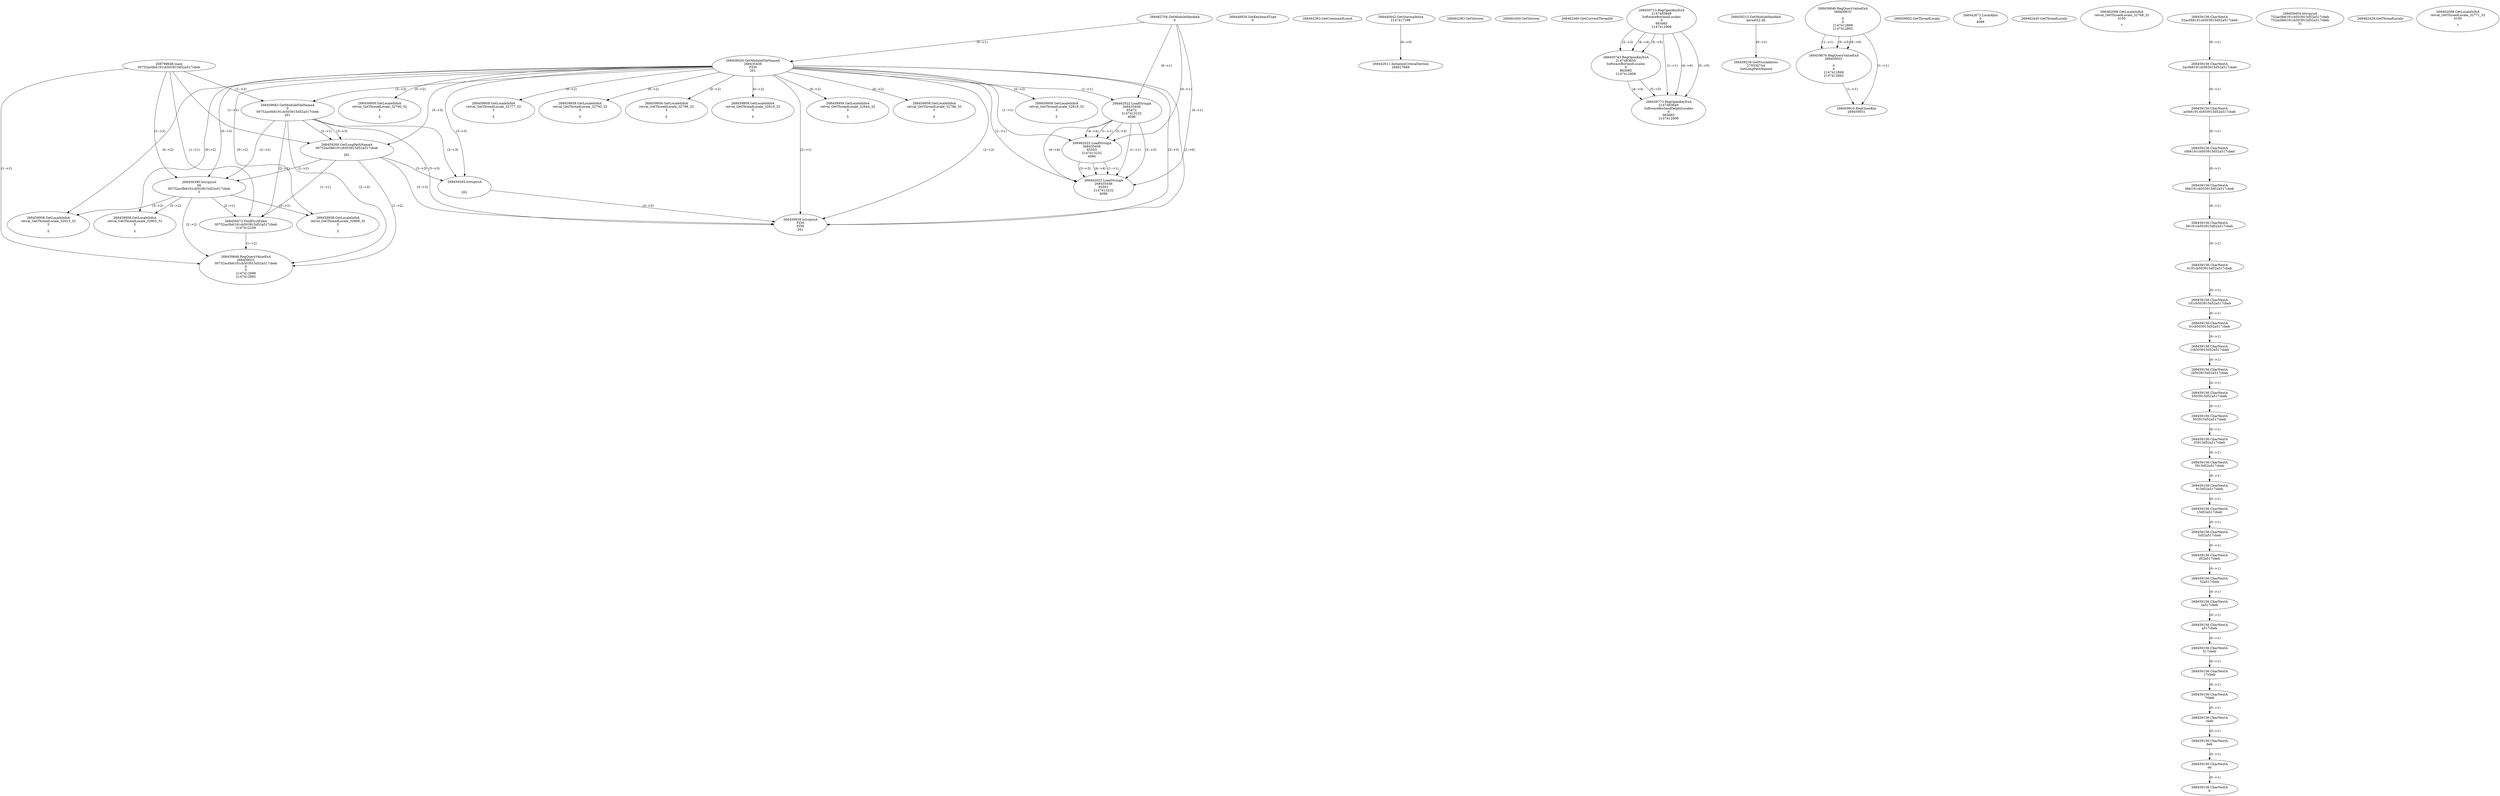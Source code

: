 // Global SCDG with merge call
digraph {
	0 [label="268798648.main
00752ac0b6191cb503915d52a517cbeb"]
	1 [label="268462704.GetModuleHandleA
0"]
	2 [label="268448929.GetKeyboardType
0"]
	3 [label="268462363.GetCommandLineA
"]
	4 [label="268440442.GetStartupInfoA
2147417296"]
	5 [label="268462383.GetVersion
"]
	6 [label="268462400.GetVersion
"]
	7 [label="268462460.GetCurrentThreadId
"]
	8 [label="268459026.GetModuleFileNameA
268435456
PZM
261"]
	1 -> 8 [label="(0-->1)"]
	9 [label="268459683.GetModuleFileNameA
0
00752ac0b6191cb503915d52a517cbeb
261"]
	0 -> 9 [label="(1-->2)"]
	8 -> 9 [label="(3-->3)"]
	10 [label="268459713.RegOpenKeyExA
2147483649
Software\Borland\Locales
0
983065
2147412908"]
	11 [label="268459743.RegOpenKeyExA
2147483650
Software\Borland\Locales
0
983065
2147412908"]
	10 -> 11 [label="(2-->2)"]
	10 -> 11 [label="(4-->4)"]
	10 -> 11 [label="(5-->5)"]
	12 [label="268459213.GetModuleHandleA
kernel32.dll"]
	13 [label="268459230.GetProcAddress
270536744
GetLongPathNameA"]
	12 -> 13 [label="(0-->1)"]
	14 [label="268459260.GetLongPathNameA
00752ac0b6191cb503915d52a517cbeb

261"]
	0 -> 14 [label="(1-->1)"]
	9 -> 14 [label="(2-->1)"]
	8 -> 14 [label="(3-->3)"]
	9 -> 14 [label="(3-->3)"]
	15 [label="268459282.lstrcpynA


261"]
	8 -> 15 [label="(3-->3)"]
	9 -> 15 [label="(3-->3)"]
	14 -> 15 [label="(3-->3)"]
	16 [label="268459846.RegQueryValueExA
268459031

0
0
2147412898
2147412892"]
	17 [label="268459876.RegQueryValueExA
268459031

0
0
2147412898
2147412892"]
	16 -> 17 [label="(1-->1)"]
	16 -> 17 [label="(5-->5)"]
	16 -> 17 [label="(6-->6)"]
	18 [label="268459910.RegCloseKey
268459031"]
	16 -> 18 [label="(1-->1)"]
	17 -> 18 [label="(1-->1)"]
	19 [label="268459939.lstrcpynA
PZM
PZM
261"]
	8 -> 19 [label="(2-->1)"]
	8 -> 19 [label="(2-->2)"]
	8 -> 19 [label="(3-->3)"]
	9 -> 19 [label="(3-->3)"]
	14 -> 19 [label="(3-->3)"]
	15 -> 19 [label="(3-->3)"]
	8 -> 19 [label="(2-->0)"]
	20 [label="268459952.GetThreadLocale
"]
	21 [label="268459958.GetLocaleInfoA
retval_GetThreadLocale_32818_32
3

5"]
	8 -> 21 [label="(0-->2)"]
	22 [label="268462022.LoadStringA
268435456
65472
2147413232
4096"]
	1 -> 22 [label="(0-->1)"]
	8 -> 22 [label="(1-->1)"]
	23 [label="268442611.InitializeCriticalSection
268817868"]
	4 -> 23 [label="(0-->0)"]
	24 [label="268442672.LocalAlloc
0
4088"]
	25 [label="268462445.GetThreadLocale
"]
	26 [label="268462098.GetLocaleInfoA
retval_GetThreadLocale_32768_32
4100

7"]
	27 [label="268459773.RegOpenKeyExA
2147483649
Software\Borland\Delphi\Locales
0
983065
2147412908"]
	10 -> 27 [label="(1-->1)"]
	10 -> 27 [label="(4-->4)"]
	11 -> 27 [label="(4-->4)"]
	10 -> 27 [label="(5-->5)"]
	11 -> 27 [label="(5-->5)"]
	28 [label="268459395.lstrcpynA
00
00752ac0b6191cb503915d52a517cbeb
3"]
	0 -> 28 [label="(1-->2)"]
	9 -> 28 [label="(2-->2)"]
	14 -> 28 [label="(1-->2)"]
	8 -> 28 [label="(0-->3)"]
	29 [label="268459156.CharNextA
52ac0b6191cb503915d52a517cbeb"]
	30 [label="268459156.CharNextA
2ac0b6191cb503915d52a517cbeb"]
	29 -> 30 [label="(0-->1)"]
	31 [label="268459156.CharNextA
ac0b6191cb503915d52a517cbeb"]
	30 -> 31 [label="(0-->1)"]
	32 [label="268459156.CharNextA
c0b6191cb503915d52a517cbeb"]
	31 -> 32 [label="(0-->1)"]
	33 [label="268459156.CharNextA
0b6191cb503915d52a517cbeb"]
	32 -> 33 [label="(0-->1)"]
	34 [label="268459156.CharNextA
b6191cb503915d52a517cbeb"]
	33 -> 34 [label="(0-->1)"]
	35 [label="268459156.CharNextA
6191cb503915d52a517cbeb"]
	34 -> 35 [label="(0-->1)"]
	36 [label="268459156.CharNextA
191cb503915d52a517cbeb"]
	35 -> 36 [label="(0-->1)"]
	37 [label="268459156.CharNextA
91cb503915d52a517cbeb"]
	36 -> 37 [label="(0-->1)"]
	38 [label="268459156.CharNextA
1cb503915d52a517cbeb"]
	37 -> 38 [label="(0-->1)"]
	39 [label="268459156.CharNextA
cb503915d52a517cbeb"]
	38 -> 39 [label="(0-->1)"]
	40 [label="268459156.CharNextA
b503915d52a517cbeb"]
	39 -> 40 [label="(0-->1)"]
	41 [label="268459156.CharNextA
503915d52a517cbeb"]
	40 -> 41 [label="(0-->1)"]
	42 [label="268459156.CharNextA
03915d52a517cbeb"]
	41 -> 42 [label="(0-->1)"]
	43 [label="268459156.CharNextA
3915d52a517cbeb"]
	42 -> 43 [label="(0-->1)"]
	44 [label="268459156.CharNextA
915d52a517cbeb"]
	43 -> 44 [label="(0-->1)"]
	45 [label="268459156.CharNextA
15d52a517cbeb"]
	44 -> 45 [label="(0-->1)"]
	46 [label="268459156.CharNextA
5d52a517cbeb"]
	45 -> 46 [label="(0-->1)"]
	47 [label="268459156.CharNextA
d52a517cbeb"]
	46 -> 47 [label="(0-->1)"]
	48 [label="268459156.CharNextA
52a517cbeb"]
	47 -> 48 [label="(0-->1)"]
	49 [label="268459156.CharNextA
2a517cbeb"]
	48 -> 49 [label="(0-->1)"]
	50 [label="268459156.CharNextA
a517cbeb"]
	49 -> 50 [label="(0-->1)"]
	51 [label="268459156.CharNextA
517cbeb"]
	50 -> 51 [label="(0-->1)"]
	52 [label="268459156.CharNextA
17cbeb"]
	51 -> 52 [label="(0-->1)"]
	53 [label="268459156.CharNextA
7cbeb"]
	52 -> 53 [label="(0-->1)"]
	54 [label="268459156.CharNextA
cbeb"]
	53 -> 54 [label="(0-->1)"]
	55 [label="268459156.CharNextA
beb"]
	54 -> 55 [label="(0-->1)"]
	56 [label="268459156.CharNextA
eb"]
	55 -> 56 [label="(0-->1)"]
	57 [label="268459156.CharNextA
b"]
	56 -> 57 [label="(0-->1)"]
	58 [label="268459454.lstrcpynA
752ac0b6191cb503915d52a517cbeb
752ac0b6191cb503915d52a517cbeb
31"]
	59 [label="268459473.FindFirstFileA
00752ac0b6191cb503915d52a517cbeb
2147412258"]
	0 -> 59 [label="(1-->1)"]
	9 -> 59 [label="(2-->1)"]
	14 -> 59 [label="(1-->1)"]
	28 -> 59 [label="(2-->1)"]
	60 [label="268459846.RegQueryValueExA
268459031
00752ac0b6191cb503915d52a517cbeb
0
0
2147412898
2147412892"]
	0 -> 60 [label="(1-->2)"]
	9 -> 60 [label="(2-->2)"]
	14 -> 60 [label="(1-->2)"]
	28 -> 60 [label="(2-->2)"]
	59 -> 60 [label="(1-->2)"]
	61 [label="268459958.GetLocaleInfoA
retval_GetThreadLocale_32913_32
3

5"]
	8 -> 61 [label="(0-->2)"]
	28 -> 61 [label="(3-->2)"]
	62 [label="268459958.GetLocaleInfoA
retval_GetThreadLocale_32790_32
3

5"]
	8 -> 62 [label="(0-->2)"]
	63 [label="268462022.LoadStringA
268435456
65503
2147413232
4096"]
	1 -> 63 [label="(0-->1)"]
	8 -> 63 [label="(1-->1)"]
	22 -> 63 [label="(1-->1)"]
	22 -> 63 [label="(3-->3)"]
	22 -> 63 [label="(4-->4)"]
	64 [label="268462022.LoadStringA
268435456
65501
2147413232
4096"]
	1 -> 64 [label="(0-->1)"]
	8 -> 64 [label="(1-->1)"]
	22 -> 64 [label="(1-->1)"]
	63 -> 64 [label="(1-->1)"]
	22 -> 64 [label="(3-->3)"]
	63 -> 64 [label="(3-->3)"]
	22 -> 64 [label="(4-->4)"]
	63 -> 64 [label="(4-->4)"]
	65 [label="268462428.GetThreadLocale
"]
	66 [label="268462098.GetLocaleInfoA
retval_GetThreadLocale_32771_32
4100

7"]
	67 [label="268459958.GetLocaleInfoA
retval_GetThreadLocale_32898_32
3

5"]
	8 -> 67 [label="(0-->2)"]
	28 -> 67 [label="(3-->2)"]
	68 [label="268459958.GetLocaleInfoA
retval_GetThreadLocale_32903_32
3

5"]
	8 -> 68 [label="(0-->2)"]
	28 -> 68 [label="(3-->2)"]
	69 [label="268459958.GetLocaleInfoA
retval_GetThreadLocale_32777_32
3

5"]
	8 -> 69 [label="(0-->2)"]
	70 [label="268459958.GetLocaleInfoA
retval_GetThreadLocale_32793_32
3

5"]
	8 -> 70 [label="(0-->2)"]
	71 [label="268459958.GetLocaleInfoA
retval_GetThreadLocale_32798_32
3

5"]
	8 -> 71 [label="(0-->2)"]
	72 [label="268459958.GetLocaleInfoA
retval_GetThreadLocale_32810_32
3

5"]
	8 -> 72 [label="(0-->2)"]
	73 [label="268459958.GetLocaleInfoA
retval_GetThreadLocale_32844_32
3

5"]
	8 -> 73 [label="(0-->2)"]
	74 [label="268459958.GetLocaleInfoA
retval_GetThreadLocale_32786_32
3

5"]
	8 -> 74 [label="(0-->2)"]
}
